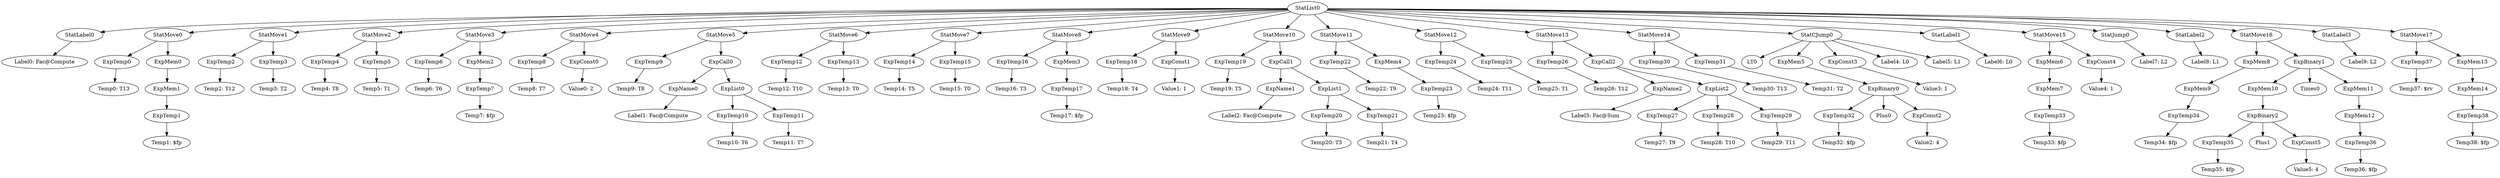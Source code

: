 digraph {
	ordering = out;
	ExpMem13 -> ExpMem14;
	ExpCall1 -> ExpName1;
	ExpCall1 -> ExpList1;
	StatJump0 -> "Label7: L2";
	ExpName1 -> "Label2: Fac@Compute";
	StatMove2 -> ExpTemp4;
	StatMove2 -> ExpTemp5;
	ExpMem3 -> ExpTemp17;
	ExpTemp37 -> "Temp37: $rv";
	StatMove8 -> ExpTemp16;
	StatMove8 -> ExpMem3;
	StatMove0 -> ExpTemp0;
	StatMove0 -> ExpMem0;
	ExpTemp32 -> "Temp32: $fp";
	StatMove10 -> ExpTemp19;
	StatMove10 -> ExpCall1;
	ExpCall2 -> ExpName2;
	ExpCall2 -> ExpList2;
	ExpTemp16 -> "Temp16: T3";
	ExpTemp13 -> "Temp13: T0";
	StatMove6 -> ExpTemp12;
	StatMove6 -> ExpTemp13;
	ExpTemp6 -> "Temp6: T6";
	ExpTemp12 -> "Temp12: T10";
	ExpList0 -> ExpTemp10;
	ExpList0 -> ExpTemp11;
	StatCJump0 -> LT0;
	StatCJump0 -> ExpMem5;
	StatCJump0 -> ExpConst3;
	StatCJump0 -> "Label4: L0";
	StatCJump0 -> "Label5: L1";
	ExpMem14 -> ExpTemp38;
	StatMove1 -> ExpTemp2;
	StatMove1 -> ExpTemp3;
	ExpTemp8 -> "Temp8: T7";
	ExpTemp18 -> "Temp18: T4";
	ExpTemp31 -> "Temp31: T2";
	StatMove9 -> ExpTemp18;
	StatMove9 -> ExpConst1;
	ExpMem1 -> ExpTemp1;
	ExpTemp34 -> "Temp34: $fp";
	ExpConst0 -> "Value0: 2";
	ExpMem2 -> ExpTemp7;
	ExpTemp33 -> "Temp33: $fp";
	ExpTemp3 -> "Temp3: T2";
	ExpTemp2 -> "Temp2: T12";
	ExpTemp19 -> "Temp19: T5";
	StatLabel0 -> "Label0: Fac@Compute";
	ExpMem5 -> ExpBinary0;
	ExpBinary2 -> ExpTemp35;
	ExpBinary2 -> Plus1;
	ExpBinary2 -> ExpConst5;
	StatList0 -> StatLabel0;
	StatList0 -> StatMove0;
	StatList0 -> StatMove1;
	StatList0 -> StatMove2;
	StatList0 -> StatMove3;
	StatList0 -> StatMove4;
	StatList0 -> StatMove5;
	StatList0 -> StatMove6;
	StatList0 -> StatMove7;
	StatList0 -> StatMove8;
	StatList0 -> StatMove9;
	StatList0 -> StatMove10;
	StatList0 -> StatMove11;
	StatList0 -> StatMove12;
	StatList0 -> StatMove13;
	StatList0 -> StatMove14;
	StatList0 -> StatCJump0;
	StatList0 -> StatLabel1;
	StatList0 -> StatMove15;
	StatList0 -> StatJump0;
	StatList0 -> StatLabel2;
	StatList0 -> StatMove16;
	StatList0 -> StatLabel3;
	StatList0 -> StatMove17;
	ExpName0 -> "Label1: Fac@Compute";
	ExpTemp20 -> "Temp20: T3";
	ExpTemp0 -> "Temp0: T13";
	ExpTemp7 -> "Temp7: $fp";
	ExpTemp21 -> "Temp21: T4";
	ExpCall0 -> ExpName0;
	ExpCall0 -> ExpList0;
	StatMove14 -> ExpTemp30;
	StatMove14 -> ExpTemp31;
	ExpTemp15 -> "Temp15: T0";
	ExpTemp28 -> "Temp28: T10";
	ExpTemp5 -> "Temp5: T1";
	ExpTemp11 -> "Temp11: T7";
	StatMove3 -> ExpTemp6;
	StatMove3 -> ExpMem2;
	ExpTemp4 -> "Temp4: T8";
	ExpBinary1 -> ExpMem10;
	ExpBinary1 -> Times0;
	ExpBinary1 -> ExpMem11;
	StatMove7 -> ExpTemp14;
	StatMove7 -> ExpTemp15;
	ExpMem0 -> ExpMem1;
	ExpConst1 -> "Value1: 1";
	ExpConst5 -> "Value5: 4";
	ExpTemp9 -> "Temp9: T8";
	ExpMem11 -> ExpMem12;
	StatMove11 -> ExpTemp22;
	StatMove11 -> ExpMem4;
	ExpMem9 -> ExpTemp34;
	ExpTemp17 -> "Temp17: $fp";
	ExpTemp23 -> "Temp23: $fp";
	ExpBinary0 -> ExpTemp32;
	ExpBinary0 -> Plus0;
	ExpBinary0 -> ExpConst2;
	ExpMem4 -> ExpTemp23;
	ExpTemp24 -> "Temp24: T11";
	ExpMem6 -> ExpMem7;
	ExpTemp14 -> "Temp14: T5";
	StatMove12 -> ExpTemp24;
	StatMove12 -> ExpTemp25;
	ExpConst2 -> "Value2: 4";
	ExpTemp25 -> "Temp25: T1";
	ExpTemp26 -> "Temp26: T12";
	StatMove13 -> ExpTemp26;
	StatMove13 -> ExpCall2;
	ExpName2 -> "Label3: Fac@Sum";
	ExpTemp27 -> "Temp27: T9";
	ExpTemp22 -> "Temp22: T9";
	ExpList2 -> ExpTemp27;
	ExpList2 -> ExpTemp28;
	ExpList2 -> ExpTemp29;
	ExpTemp29 -> "Temp29: T11";
	ExpTemp10 -> "Temp10: T6";
	ExpMem10 -> ExpBinary2;
	ExpTemp30 -> "Temp30: T13";
	ExpConst3 -> "Value3: 1";
	StatLabel1 -> "Label6: L0";
	ExpConst4 -> "Value4: 1";
	StatMove15 -> ExpMem6;
	StatMove15 -> ExpConst4;
	ExpMem7 -> ExpTemp33;
	StatLabel3 -> "Label9: L2";
	StatMove4 -> ExpTemp8;
	StatMove4 -> ExpConst0;
	StatMove5 -> ExpTemp9;
	StatMove5 -> ExpCall0;
	StatLabel2 -> "Label8: L1";
	ExpMem8 -> ExpMem9;
	ExpTemp1 -> "Temp1: $fp";
	ExpList1 -> ExpTemp20;
	ExpList1 -> ExpTemp21;
	ExpTemp35 -> "Temp35: $fp";
	ExpTemp36 -> "Temp36: $fp";
	StatMove16 -> ExpMem8;
	StatMove16 -> ExpBinary1;
	ExpMem12 -> ExpTemp36;
	StatMove17 -> ExpTemp37;
	StatMove17 -> ExpMem13;
	ExpTemp38 -> "Temp38: $fp";
}

